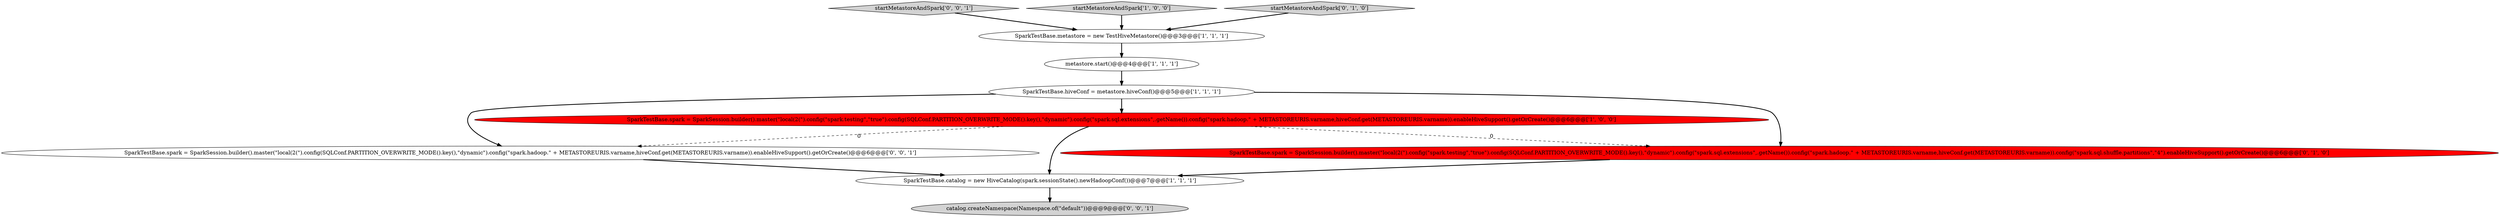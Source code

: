 digraph {
9 [style = filled, label = "startMetastoreAndSpark['0', '0', '1']", fillcolor = lightgray, shape = diamond image = "AAA0AAABBB3BBB"];
4 [style = filled, label = "SparkTestBase.spark = SparkSession.builder().master(\"local(2(\").config(\"spark.testing\",\"true\").config(SQLConf.PARTITION_OVERWRITE_MODE().key(),\"dynamic\").config(\"spark.sql.extensions\",.getName()).config(\"spark.hadoop.\" + METASTOREURIS.varname,hiveConf.get(METASTOREURIS.varname)).enableHiveSupport().getOrCreate()@@@6@@@['1', '0', '0']", fillcolor = red, shape = ellipse image = "AAA1AAABBB1BBB"];
3 [style = filled, label = "startMetastoreAndSpark['1', '0', '0']", fillcolor = lightgray, shape = diamond image = "AAA0AAABBB1BBB"];
8 [style = filled, label = "catalog.createNamespace(Namespace.of(\"default\"))@@@9@@@['0', '0', '1']", fillcolor = lightgray, shape = ellipse image = "AAA0AAABBB3BBB"];
10 [style = filled, label = "SparkTestBase.spark = SparkSession.builder().master(\"local(2(\").config(SQLConf.PARTITION_OVERWRITE_MODE().key(),\"dynamic\").config(\"spark.hadoop.\" + METASTOREURIS.varname,hiveConf.get(METASTOREURIS.varname)).enableHiveSupport().getOrCreate()@@@6@@@['0', '0', '1']", fillcolor = white, shape = ellipse image = "AAA0AAABBB3BBB"];
5 [style = filled, label = "SparkTestBase.hiveConf = metastore.hiveConf()@@@5@@@['1', '1', '1']", fillcolor = white, shape = ellipse image = "AAA0AAABBB1BBB"];
1 [style = filled, label = "SparkTestBase.catalog = new HiveCatalog(spark.sessionState().newHadoopConf())@@@7@@@['1', '1', '1']", fillcolor = white, shape = ellipse image = "AAA0AAABBB1BBB"];
0 [style = filled, label = "SparkTestBase.metastore = new TestHiveMetastore()@@@3@@@['1', '1', '1']", fillcolor = white, shape = ellipse image = "AAA0AAABBB1BBB"];
2 [style = filled, label = "metastore.start()@@@4@@@['1', '1', '1']", fillcolor = white, shape = ellipse image = "AAA0AAABBB1BBB"];
6 [style = filled, label = "SparkTestBase.spark = SparkSession.builder().master(\"local(2(\").config(\"spark.testing\",\"true\").config(SQLConf.PARTITION_OVERWRITE_MODE().key(),\"dynamic\").config(\"spark.sql.extensions\",.getName()).config(\"spark.hadoop.\" + METASTOREURIS.varname,hiveConf.get(METASTOREURIS.varname)).config(\"spark.sql.shuffle.partitions\",\"4\").enableHiveSupport().getOrCreate()@@@6@@@['0', '1', '0']", fillcolor = red, shape = ellipse image = "AAA1AAABBB2BBB"];
7 [style = filled, label = "startMetastoreAndSpark['0', '1', '0']", fillcolor = lightgray, shape = diamond image = "AAA0AAABBB2BBB"];
3->0 [style = bold, label=""];
6->1 [style = bold, label=""];
5->10 [style = bold, label=""];
4->1 [style = bold, label=""];
7->0 [style = bold, label=""];
0->2 [style = bold, label=""];
1->8 [style = bold, label=""];
5->6 [style = bold, label=""];
9->0 [style = bold, label=""];
4->10 [style = dashed, label="0"];
10->1 [style = bold, label=""];
4->6 [style = dashed, label="0"];
5->4 [style = bold, label=""];
2->5 [style = bold, label=""];
}
